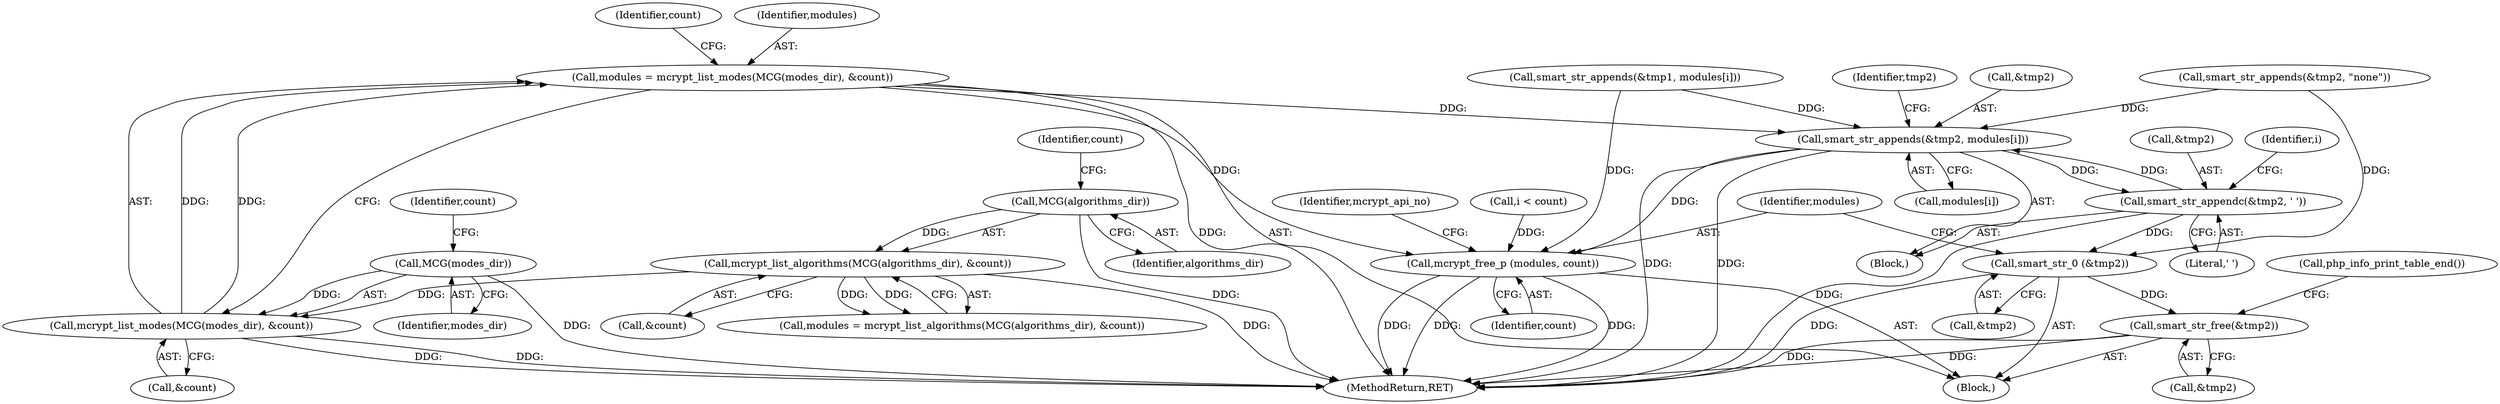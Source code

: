 digraph "0_php-src_6c5211a0cef0cc2854eaa387e0eb036e012904d0?w=1_22@API" {
"1000157" [label="(Call,modules = mcrypt_list_modes(MCG(modes_dir), &count))"];
"1000159" [label="(Call,mcrypt_list_modes(MCG(modes_dir), &count))"];
"1000160" [label="(Call,MCG(modes_dir))"];
"1000117" [label="(Call,mcrypt_list_algorithms(MCG(algorithms_dir), &count))"];
"1000118" [label="(Call,MCG(algorithms_dir))"];
"1000183" [label="(Call,smart_str_appends(&tmp2, modules[i]))"];
"1000189" [label="(Call,smart_str_appendc(&tmp2, ' '))"];
"1000193" [label="(Call,smart_str_0 (&tmp2))"];
"1000236" [label="(Call,smart_str_free(&tmp2))"];
"1000196" [label="(Call,mcrypt_free_p (modules, count))"];
"1000197" [label="(Identifier,modules)"];
"1000190" [label="(Call,&tmp2)"];
"1000118" [label="(Call,MCG(algorithms_dir))"];
"1000184" [label="(Call,&tmp2)"];
"1000161" [label="(Identifier,modes_dir)"];
"1000121" [label="(Identifier,count)"];
"1000166" [label="(Identifier,count)"];
"1000194" [label="(Call,&tmp2)"];
"1000120" [label="(Call,&count)"];
"1000163" [label="(Identifier,count)"];
"1000237" [label="(Call,&tmp2)"];
"1000189" [label="(Call,smart_str_appendc(&tmp2, ' '))"];
"1000183" [label="(Call,smart_str_appends(&tmp2, modules[i]))"];
"1000162" [label="(Call,&count)"];
"1000198" [label="(Identifier,count)"];
"1000192" [label="(Literal,' ')"];
"1000159" [label="(Call,mcrypt_list_modes(MCG(modes_dir), &count))"];
"1000181" [label="(Identifier,i)"];
"1000141" [label="(Call,smart_str_appends(&tmp1, modules[i]))"];
"1000200" [label="(Identifier,mcrypt_api_no)"];
"1000177" [label="(Call,i < count)"];
"1000186" [label="(Call,modules[i])"];
"1000119" [label="(Identifier,algorithms_dir)"];
"1000241" [label="(MethodReturn,RET)"];
"1000158" [label="(Identifier,modules)"];
"1000169" [label="(Call,smart_str_appends(&tmp2, \"none\"))"];
"1000104" [label="(Block,)"];
"1000117" [label="(Call,mcrypt_list_algorithms(MCG(algorithms_dir), &count))"];
"1000191" [label="(Identifier,tmp2)"];
"1000193" [label="(Call,smart_str_0 (&tmp2))"];
"1000157" [label="(Call,modules = mcrypt_list_modes(MCG(modes_dir), &count))"];
"1000236" [label="(Call,smart_str_free(&tmp2))"];
"1000115" [label="(Call,modules = mcrypt_list_algorithms(MCG(algorithms_dir), &count))"];
"1000160" [label="(Call,MCG(modes_dir))"];
"1000196" [label="(Call,mcrypt_free_p (modules, count))"];
"1000182" [label="(Block,)"];
"1000239" [label="(Call,php_info_print_table_end())"];
"1000157" -> "1000104"  [label="AST: "];
"1000157" -> "1000159"  [label="CFG: "];
"1000158" -> "1000157"  [label="AST: "];
"1000159" -> "1000157"  [label="AST: "];
"1000166" -> "1000157"  [label="CFG: "];
"1000157" -> "1000241"  [label="DDG: "];
"1000159" -> "1000157"  [label="DDG: "];
"1000159" -> "1000157"  [label="DDG: "];
"1000157" -> "1000183"  [label="DDG: "];
"1000157" -> "1000196"  [label="DDG: "];
"1000159" -> "1000162"  [label="CFG: "];
"1000160" -> "1000159"  [label="AST: "];
"1000162" -> "1000159"  [label="AST: "];
"1000159" -> "1000241"  [label="DDG: "];
"1000159" -> "1000241"  [label="DDG: "];
"1000160" -> "1000159"  [label="DDG: "];
"1000117" -> "1000159"  [label="DDG: "];
"1000160" -> "1000161"  [label="CFG: "];
"1000161" -> "1000160"  [label="AST: "];
"1000163" -> "1000160"  [label="CFG: "];
"1000160" -> "1000241"  [label="DDG: "];
"1000117" -> "1000115"  [label="AST: "];
"1000117" -> "1000120"  [label="CFG: "];
"1000118" -> "1000117"  [label="AST: "];
"1000120" -> "1000117"  [label="AST: "];
"1000115" -> "1000117"  [label="CFG: "];
"1000117" -> "1000241"  [label="DDG: "];
"1000117" -> "1000115"  [label="DDG: "];
"1000117" -> "1000115"  [label="DDG: "];
"1000118" -> "1000117"  [label="DDG: "];
"1000118" -> "1000119"  [label="CFG: "];
"1000119" -> "1000118"  [label="AST: "];
"1000121" -> "1000118"  [label="CFG: "];
"1000118" -> "1000241"  [label="DDG: "];
"1000183" -> "1000182"  [label="AST: "];
"1000183" -> "1000186"  [label="CFG: "];
"1000184" -> "1000183"  [label="AST: "];
"1000186" -> "1000183"  [label="AST: "];
"1000191" -> "1000183"  [label="CFG: "];
"1000183" -> "1000241"  [label="DDG: "];
"1000183" -> "1000241"  [label="DDG: "];
"1000189" -> "1000183"  [label="DDG: "];
"1000169" -> "1000183"  [label="DDG: "];
"1000141" -> "1000183"  [label="DDG: "];
"1000183" -> "1000189"  [label="DDG: "];
"1000183" -> "1000196"  [label="DDG: "];
"1000189" -> "1000182"  [label="AST: "];
"1000189" -> "1000192"  [label="CFG: "];
"1000190" -> "1000189"  [label="AST: "];
"1000192" -> "1000189"  [label="AST: "];
"1000181" -> "1000189"  [label="CFG: "];
"1000189" -> "1000241"  [label="DDG: "];
"1000189" -> "1000193"  [label="DDG: "];
"1000193" -> "1000104"  [label="AST: "];
"1000193" -> "1000194"  [label="CFG: "];
"1000194" -> "1000193"  [label="AST: "];
"1000197" -> "1000193"  [label="CFG: "];
"1000193" -> "1000241"  [label="DDG: "];
"1000169" -> "1000193"  [label="DDG: "];
"1000193" -> "1000236"  [label="DDG: "];
"1000236" -> "1000104"  [label="AST: "];
"1000236" -> "1000237"  [label="CFG: "];
"1000237" -> "1000236"  [label="AST: "];
"1000239" -> "1000236"  [label="CFG: "];
"1000236" -> "1000241"  [label="DDG: "];
"1000236" -> "1000241"  [label="DDG: "];
"1000196" -> "1000104"  [label="AST: "];
"1000196" -> "1000198"  [label="CFG: "];
"1000197" -> "1000196"  [label="AST: "];
"1000198" -> "1000196"  [label="AST: "];
"1000200" -> "1000196"  [label="CFG: "];
"1000196" -> "1000241"  [label="DDG: "];
"1000196" -> "1000241"  [label="DDG: "];
"1000196" -> "1000241"  [label="DDG: "];
"1000141" -> "1000196"  [label="DDG: "];
"1000177" -> "1000196"  [label="DDG: "];
}
